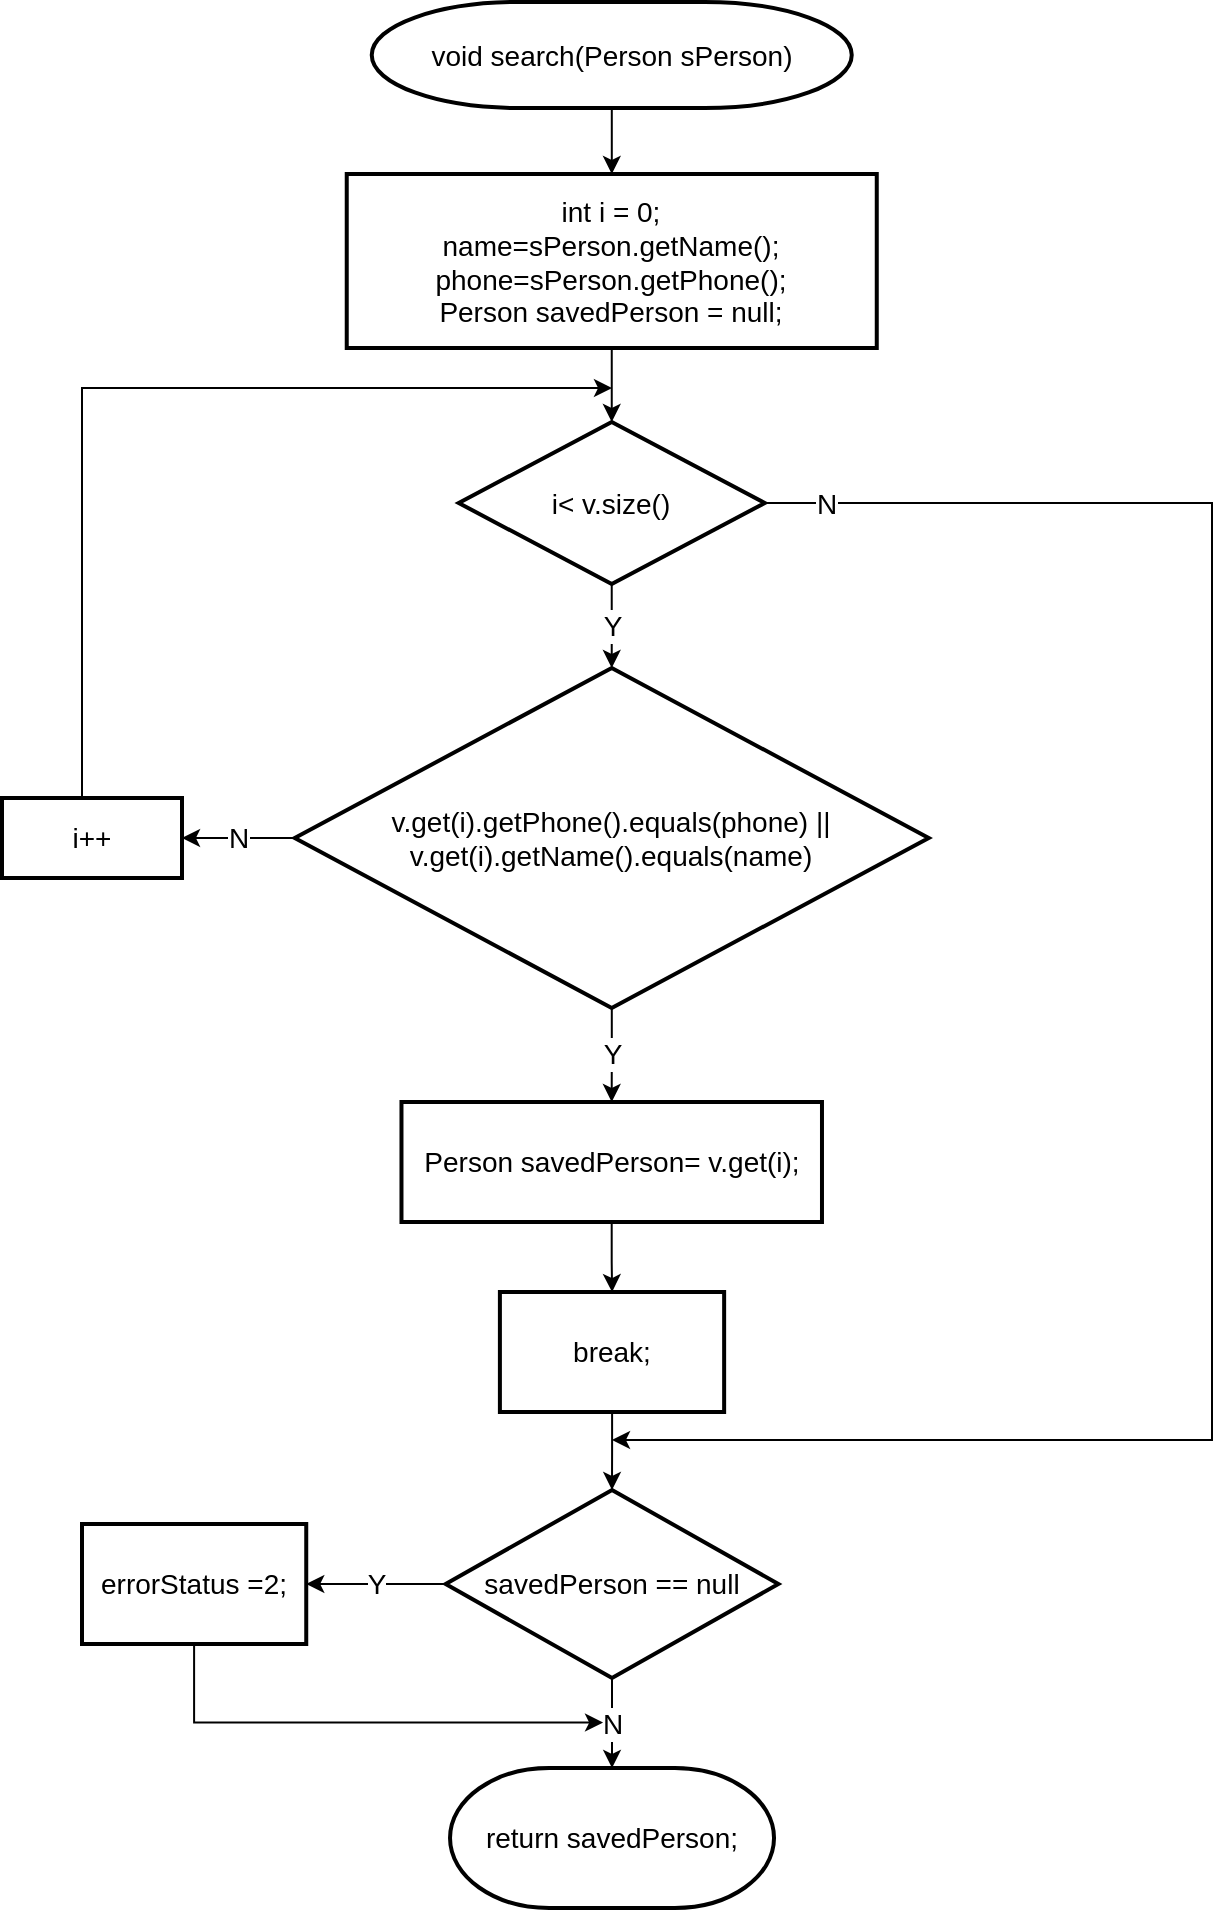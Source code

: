 <mxfile version="14.4.8" type="github">
  <diagram id="C5RBs43oDa-KdzZeNtuy" name="Page-1">
    <mxGraphModel dx="1419" dy="984" grid="0" gridSize="10" guides="1" tooltips="1" connect="1" arrows="1" fold="1" page="1" pageScale="1" pageWidth="827" pageHeight="1169" math="0" shadow="0">
      <root>
        <mxCell id="WIyWlLk6GJQsqaUBKTNV-0" />
        <mxCell id="WIyWlLk6GJQsqaUBKTNV-1" parent="WIyWlLk6GJQsqaUBKTNV-0" />
        <mxCell id="vujPfZUQDCQlnBkyloqH-1" value="return savedPerson;" style="strokeWidth=2;html=1;shape=mxgraph.flowchart.terminator;whiteSpace=wrap;fontSize=14;" parent="WIyWlLk6GJQsqaUBKTNV-1" vertex="1">
          <mxGeometry x="332.01" y="929" width="162" height="70" as="geometry" />
        </mxCell>
        <mxCell id="5mgAognZ_FNwbxcrLrHd-67" value="N" style="edgeStyle=orthogonalEdgeStyle;rounded=0;orthogonalLoop=1;jettySize=auto;html=1;fontSize=14;exitX=1;exitY=0.5;exitDx=0;exitDy=0;exitPerimeter=0;" edge="1" parent="WIyWlLk6GJQsqaUBKTNV-1" source="vujPfZUQDCQlnBkyloqH-9">
          <mxGeometry x="-0.938" relative="1" as="geometry">
            <mxPoint x="413" y="765" as="targetPoint" />
            <Array as="points">
              <mxPoint x="713" y="297" />
              <mxPoint x="713" y="765" />
            </Array>
            <mxPoint as="offset" />
          </mxGeometry>
        </mxCell>
        <mxCell id="5mgAognZ_FNwbxcrLrHd-76" value="Y" style="edgeStyle=orthogonalEdgeStyle;rounded=0;orthogonalLoop=1;jettySize=auto;html=1;fontSize=14;" edge="1" parent="WIyWlLk6GJQsqaUBKTNV-1" source="vujPfZUQDCQlnBkyloqH-9" target="5mgAognZ_FNwbxcrLrHd-73">
          <mxGeometry relative="1" as="geometry" />
        </mxCell>
        <mxCell id="vujPfZUQDCQlnBkyloqH-9" value="i&amp;lt; v.size()" style="strokeWidth=2;html=1;shape=mxgraph.flowchart.decision;whiteSpace=wrap;fontSize=14;" parent="WIyWlLk6GJQsqaUBKTNV-1" vertex="1">
          <mxGeometry x="336.36" y="256" width="153.01" height="81" as="geometry" />
        </mxCell>
        <mxCell id="vujPfZUQDCQlnBkyloqH-20" style="edgeStyle=orthogonalEdgeStyle;rounded=0;orthogonalLoop=1;jettySize=auto;html=1;exitX=0.5;exitY=1;exitDx=0;exitDy=0;entryX=0.5;entryY=0;entryDx=0;entryDy=0;entryPerimeter=0;fontSize=14;" parent="WIyWlLk6GJQsqaUBKTNV-1" source="vujPfZUQDCQlnBkyloqH-14" target="vujPfZUQDCQlnBkyloqH-9" edge="1">
          <mxGeometry relative="1" as="geometry">
            <mxPoint x="413.01" y="209" as="sourcePoint" />
          </mxGeometry>
        </mxCell>
        <mxCell id="vujPfZUQDCQlnBkyloqH-14" value="int i = 0;&lt;br style=&quot;font-size: 14px&quot;&gt;name=&lt;span style=&quot;text-align: left ; font-size: 14px&quot;&gt;sPerson&lt;/span&gt;.getName();&lt;br style=&quot;font-size: 14px&quot;&gt;phone=&lt;span style=&quot;text-align: left ; font-size: 14px&quot;&gt;sPerson&lt;/span&gt;.getPhone();&lt;br&gt;Person savedPerson = null;" style="rounded=1;whiteSpace=wrap;html=1;absoluteArcSize=1;arcSize=0;strokeWidth=2;fontSize=14;" parent="WIyWlLk6GJQsqaUBKTNV-1" vertex="1">
          <mxGeometry x="280.37" y="132" width="265.01" height="87" as="geometry" />
        </mxCell>
        <mxCell id="vujPfZUQDCQlnBkyloqH-33" style="edgeStyle=orthogonalEdgeStyle;rounded=0;orthogonalLoop=1;jettySize=auto;html=1;fontSize=14;" parent="WIyWlLk6GJQsqaUBKTNV-1" source="vujPfZUQDCQlnBkyloqH-31" edge="1">
          <mxGeometry relative="1" as="geometry">
            <Array as="points">
              <mxPoint x="148" y="239" />
            </Array>
            <mxPoint x="413" y="239" as="targetPoint" />
          </mxGeometry>
        </mxCell>
        <mxCell id="vujPfZUQDCQlnBkyloqH-31" value="i++" style="rounded=1;whiteSpace=wrap;html=1;absoluteArcSize=1;arcSize=0;strokeWidth=2;fontSize=14;" parent="WIyWlLk6GJQsqaUBKTNV-1" vertex="1">
          <mxGeometry x="108" y="444" width="90" height="40" as="geometry" />
        </mxCell>
        <mxCell id="5mgAognZ_FNwbxcrLrHd-79" value="" style="edgeStyle=orthogonalEdgeStyle;rounded=0;orthogonalLoop=1;jettySize=auto;html=1;fontSize=14;" edge="1" parent="WIyWlLk6GJQsqaUBKTNV-1" source="FMnMa_1F6o-aGxMzG5Tt-14" target="5mgAognZ_FNwbxcrLrHd-71">
          <mxGeometry relative="1" as="geometry" />
        </mxCell>
        <mxCell id="FMnMa_1F6o-aGxMzG5Tt-14" value="Person savedPerson= v.get(i);" style="rounded=1;whiteSpace=wrap;html=1;absoluteArcSize=1;arcSize=0;strokeWidth=2;fontSize=14;" parent="WIyWlLk6GJQsqaUBKTNV-1" vertex="1">
          <mxGeometry x="307.74" y="596" width="210.25" height="60" as="geometry" />
        </mxCell>
        <mxCell id="5mgAognZ_FNwbxcrLrHd-69" value="" style="edgeStyle=orthogonalEdgeStyle;rounded=0;orthogonalLoop=1;jettySize=auto;html=1;fontSize=14;" edge="1" parent="WIyWlLk6GJQsqaUBKTNV-1" source="FMnMa_1F6o-aGxMzG5Tt-15" target="vujPfZUQDCQlnBkyloqH-14">
          <mxGeometry relative="1" as="geometry" />
        </mxCell>
        <mxCell id="FMnMa_1F6o-aGxMzG5Tt-15" value="&lt;span style=&quot;text-align: left; font-size: 14px;&quot;&gt;void search(Person sPerson)&lt;/span&gt;" style="strokeWidth=2;html=1;shape=mxgraph.flowchart.terminator;whiteSpace=wrap;fontSize=14;" parent="WIyWlLk6GJQsqaUBKTNV-1" vertex="1">
          <mxGeometry x="292.87" y="46" width="240" height="53" as="geometry" />
        </mxCell>
        <mxCell id="5mgAognZ_FNwbxcrLrHd-80" value="" style="edgeStyle=orthogonalEdgeStyle;rounded=0;orthogonalLoop=1;jettySize=auto;html=1;fontSize=14;" edge="1" parent="WIyWlLk6GJQsqaUBKTNV-1" source="5mgAognZ_FNwbxcrLrHd-71" target="5mgAognZ_FNwbxcrLrHd-74">
          <mxGeometry relative="1" as="geometry" />
        </mxCell>
        <mxCell id="5mgAognZ_FNwbxcrLrHd-71" value="break;" style="rounded=1;whiteSpace=wrap;html=1;absoluteArcSize=1;arcSize=0;strokeWidth=2;fontSize=14;" vertex="1" parent="WIyWlLk6GJQsqaUBKTNV-1">
          <mxGeometry x="356.95" y="691" width="112.12" height="60" as="geometry" />
        </mxCell>
        <mxCell id="5mgAognZ_FNwbxcrLrHd-77" value="Y" style="edgeStyle=orthogonalEdgeStyle;rounded=0;orthogonalLoop=1;jettySize=auto;html=1;fontSize=14;" edge="1" parent="WIyWlLk6GJQsqaUBKTNV-1" source="5mgAognZ_FNwbxcrLrHd-73" target="FMnMa_1F6o-aGxMzG5Tt-14">
          <mxGeometry relative="1" as="geometry" />
        </mxCell>
        <mxCell id="5mgAognZ_FNwbxcrLrHd-78" value="N" style="edgeStyle=orthogonalEdgeStyle;rounded=0;orthogonalLoop=1;jettySize=auto;html=1;fontSize=14;" edge="1" parent="WIyWlLk6GJQsqaUBKTNV-1" source="5mgAognZ_FNwbxcrLrHd-73" target="vujPfZUQDCQlnBkyloqH-31">
          <mxGeometry relative="1" as="geometry" />
        </mxCell>
        <mxCell id="5mgAognZ_FNwbxcrLrHd-73" value="v.get(i).getPhone().equals(phone) || v.get(i).getName().equals(name)" style="strokeWidth=2;html=1;shape=mxgraph.flowchart.decision;whiteSpace=wrap;fontSize=14;" vertex="1" parent="WIyWlLk6GJQsqaUBKTNV-1">
          <mxGeometry x="254.37" y="379" width="317" height="170" as="geometry" />
        </mxCell>
        <mxCell id="5mgAognZ_FNwbxcrLrHd-82" value="Y" style="edgeStyle=orthogonalEdgeStyle;rounded=0;orthogonalLoop=1;jettySize=auto;html=1;fontSize=14;" edge="1" parent="WIyWlLk6GJQsqaUBKTNV-1" source="5mgAognZ_FNwbxcrLrHd-74" target="5mgAognZ_FNwbxcrLrHd-81">
          <mxGeometry relative="1" as="geometry" />
        </mxCell>
        <mxCell id="5mgAognZ_FNwbxcrLrHd-83" value="N" style="edgeStyle=orthogonalEdgeStyle;rounded=0;orthogonalLoop=1;jettySize=auto;html=1;fontSize=14;" edge="1" parent="WIyWlLk6GJQsqaUBKTNV-1" source="5mgAognZ_FNwbxcrLrHd-74" target="vujPfZUQDCQlnBkyloqH-1">
          <mxGeometry relative="1" as="geometry" />
        </mxCell>
        <mxCell id="5mgAognZ_FNwbxcrLrHd-74" value="savedPerson == null" style="strokeWidth=2;html=1;shape=mxgraph.flowchart.decision;whiteSpace=wrap;fontSize=14;" vertex="1" parent="WIyWlLk6GJQsqaUBKTNV-1">
          <mxGeometry x="329.83" y="790" width="166.36" height="94" as="geometry" />
        </mxCell>
        <mxCell id="5mgAognZ_FNwbxcrLrHd-84" style="edgeStyle=orthogonalEdgeStyle;rounded=0;orthogonalLoop=1;jettySize=auto;html=1;fontSize=14;" edge="1" parent="WIyWlLk6GJQsqaUBKTNV-1" source="5mgAognZ_FNwbxcrLrHd-81">
          <mxGeometry relative="1" as="geometry">
            <mxPoint x="408.529" y="906.294" as="targetPoint" />
            <Array as="points">
              <mxPoint x="204" y="906" />
            </Array>
          </mxGeometry>
        </mxCell>
        <mxCell id="5mgAognZ_FNwbxcrLrHd-81" value="errorStatus =2;" style="rounded=1;whiteSpace=wrap;html=1;absoluteArcSize=1;arcSize=0;strokeWidth=2;fontSize=14;" vertex="1" parent="WIyWlLk6GJQsqaUBKTNV-1">
          <mxGeometry x="148" y="807" width="112.12" height="60" as="geometry" />
        </mxCell>
      </root>
    </mxGraphModel>
  </diagram>
</mxfile>
